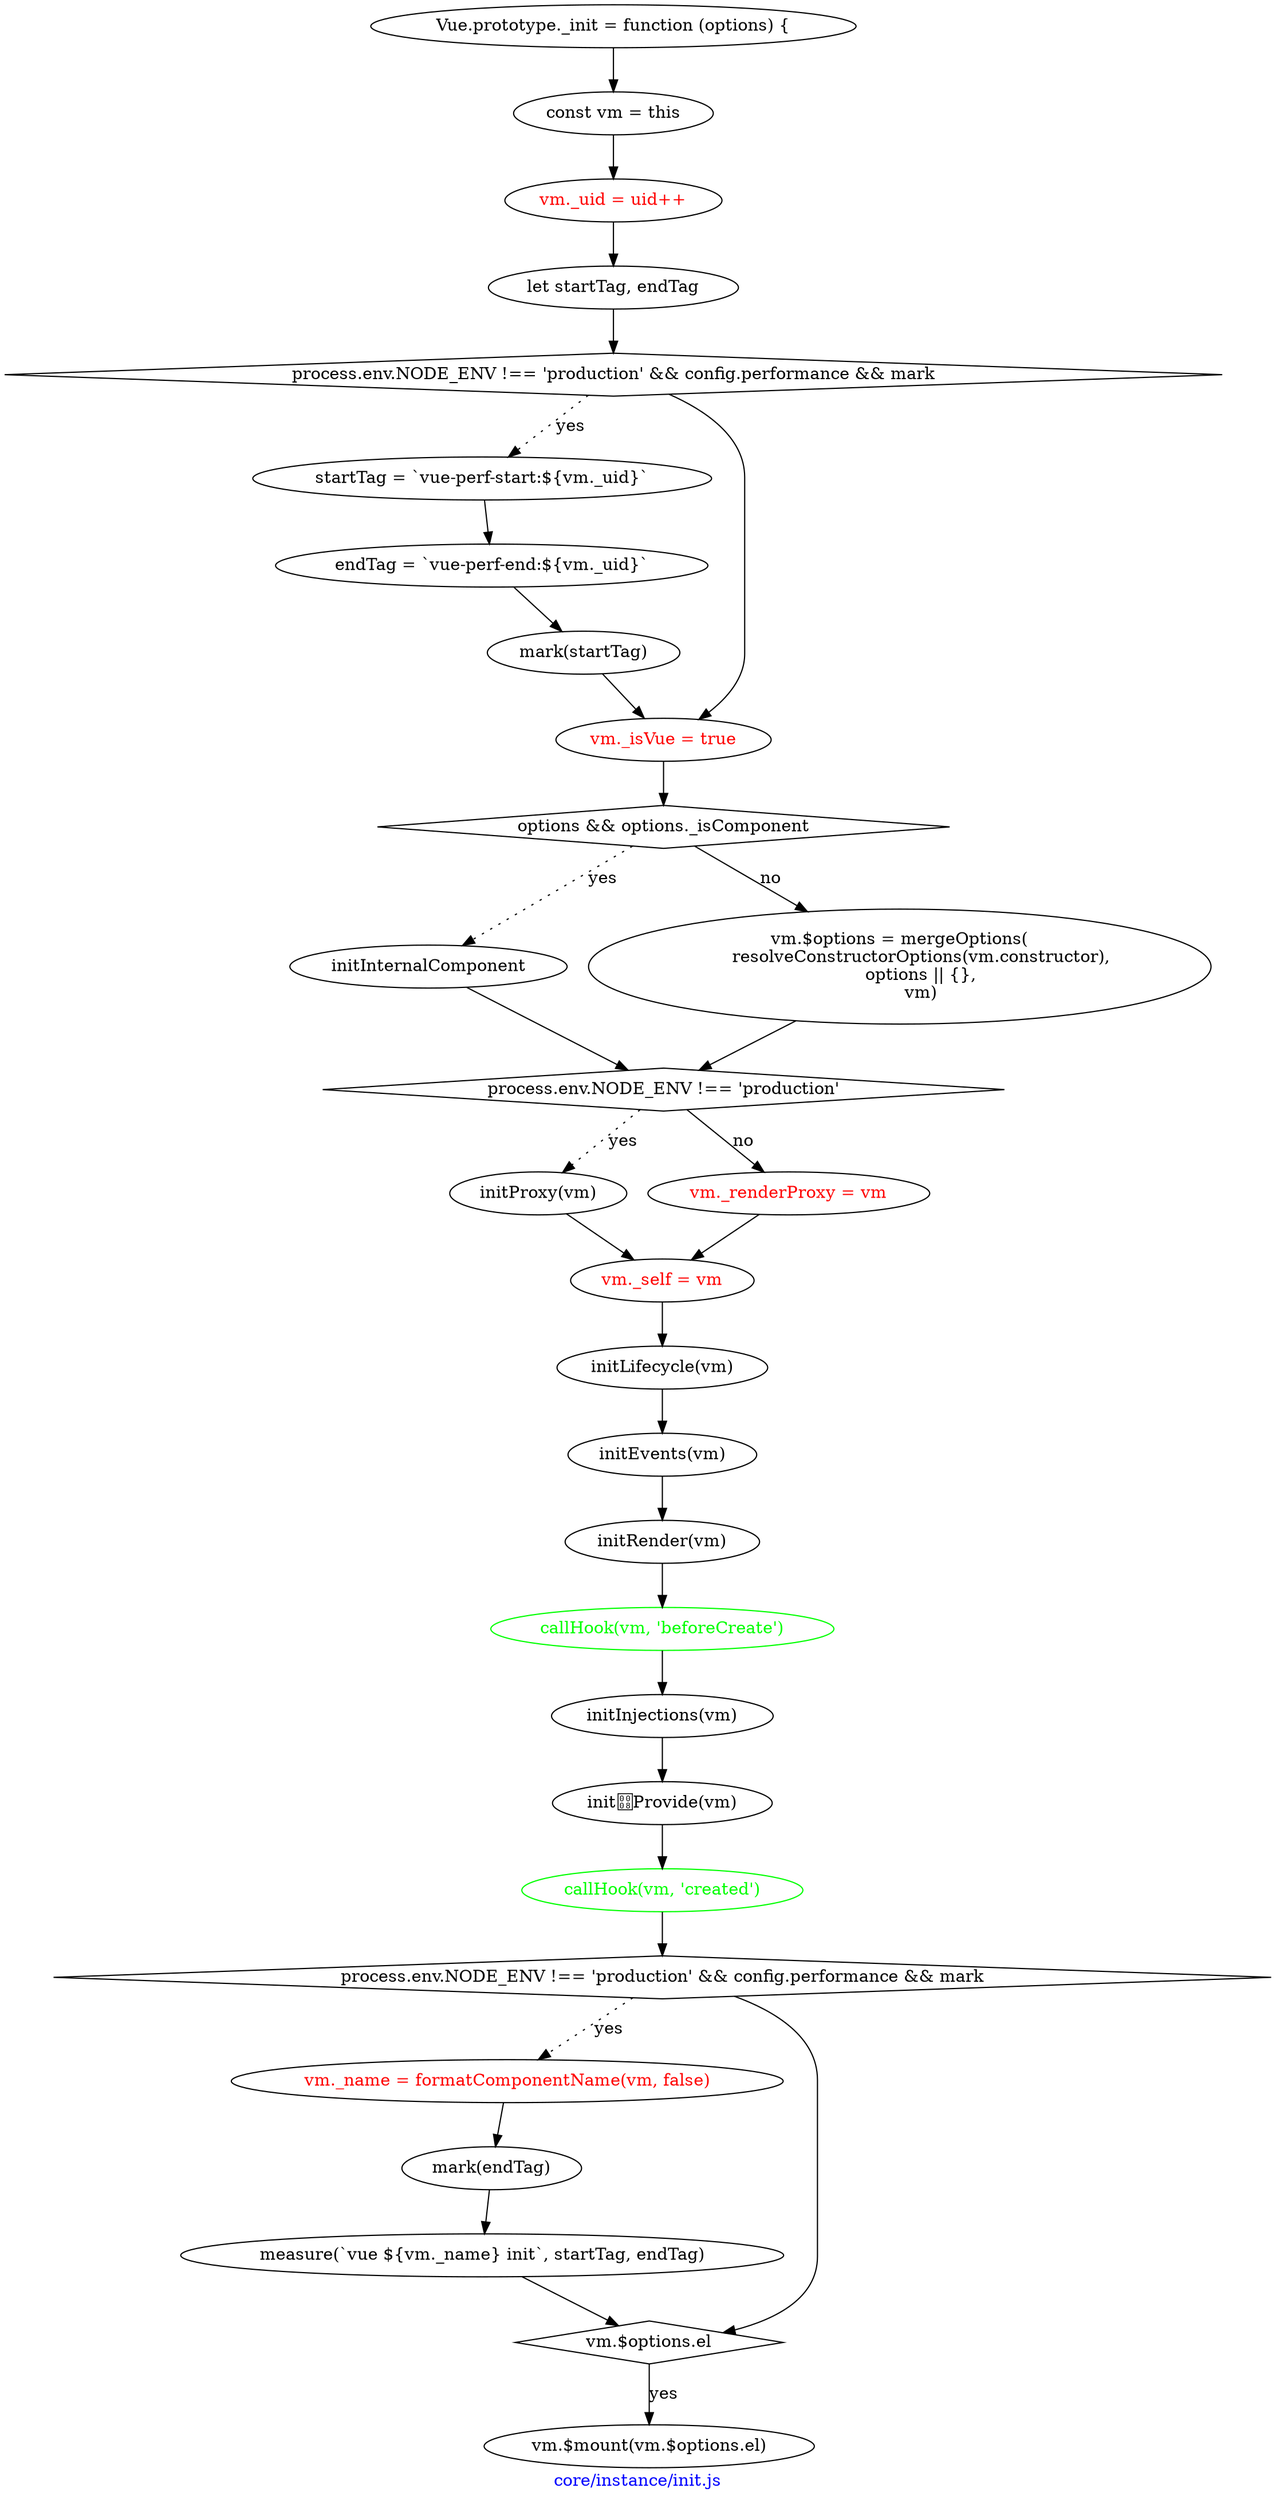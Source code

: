 digraph G {
    graph [
        label="core/instance/init.js"
        fontcolor=blue
    ]

    start [
        label="Vue.prototype._init = function (options) {"
    ]

    varVm [
        label="const vm = this"
    ]
    start -> varVm
    setUid [
        label="vm._uid = uid++"
        fontcolor=red
    ]
    varVm -> setUid

    varTag [
        label="let startTag, endTag"
    ]
    setUid -> varTag

    notProduction [
        label="process.env.NODE_ENV !== 'production' && config.performance && mark"
        shape=diamond
    ]

    varTag -> notProduction

    resetStart [
        label="startTag = `vue-perf-start:${vm._uid}`"
    ]
    notProduction -> resetStart [label="yes" style=dotted]
    resetEnd [
        label="endTag = `vue-perf-end:${vm._uid}`"
    ]
    resetStart -> resetEnd
    mark [
        label="mark(startTag)"
    ]
    resetEnd -> mark

    setIsVue [
        label="vm._isVue = true"
        fontcolor=red
    ]
    notProduction -> setIsVue
    mark -> setIsVue

    isComponent [
        label="options && options._isComponent"
        shape=diamond
    ]
    setIsVue -> isComponent

    isComponent -> initInternalComponent [label="yes" style=dotted]
    setOptions [
        label="vm.$options = mergeOptions(
        resolveConstructorOptions(vm.constructor),
        options || {},
        vm)"
    ]
    isComponent -> setOptions [label="no"]
    notProduction2 [
        label="process.env.NODE_ENV !== 'production'"
        shape=diamond
    ]
    initInternalComponent -> notProduction2
    setOptions -> notProduction2
    initProxy [
        label="initProxy(vm)"
    ]
    notProduction2 -> initProxy [label="yes" style=dotted]
    setRenderProxy [
        label="vm._renderProxy = vm"
        fontcolor=red
    ]
    notProduction2 -> setRenderProxy [label="no"]
    setSelf [
        label="vm._self = vm"
        fontcolor=red
    ]
    initProxy -> setSelf
    setRenderProxy -> setSelf

    initLifecycle [
        label="initLifecycle(vm)"
    ]
    setSelf -> initLifecycle

    initEvents [
        label="initEvents(vm)"
    ]
    initLifecycle -> initEvents

    initRender [
        label="initRender(vm)"
    ]
    initEvents -> initRender
    callBeforeCreateHook [
        label="callHook(vm, 'beforeCreate')"
        color=green
        fontcolor=green
    ]
    initRender -> callBeforeCreateHook

    initInjections [
        label="initInjections(vm)"
    ]
    callBeforeCreateHook -> initInjections

    initProvide [
        label="initProvide(vm)"
    ]
    initInjections -> initProvide
    callCreatedHook [
        label="callHook(vm, 'created')"
        color=green
        fontcolor=green
    ]
    initProvide -> callCreatedHook

    notProduction3 [
        label="process.env.NODE_ENV !== 'production' && config.performance && mark"
        shape=diamond
    ]

    callCreatedHook -> notProduction3

    setName [
        label="vm._name = formatComponentName(vm, false)"
        fontcolor=red
    ]
    notProduction3 -> setName [label="yes" style=dotted]
    markEnd [
        label="mark(endTag)"
    ]
    setName -> markEnd
    measure [
        label="measure(`vue ${vm._name} init`, startTag, endTag)"
    ]
    markEnd -> measure

    hasEl [
        label="vm.$options.el"
        shape=diamond
    ]
    notProduction3 -> hasEl
    measure -> hasEl

    mount [
        label="vm.$mount(vm.$options.el)"
    ]

    hasEl -> mount [label="yes"]
}